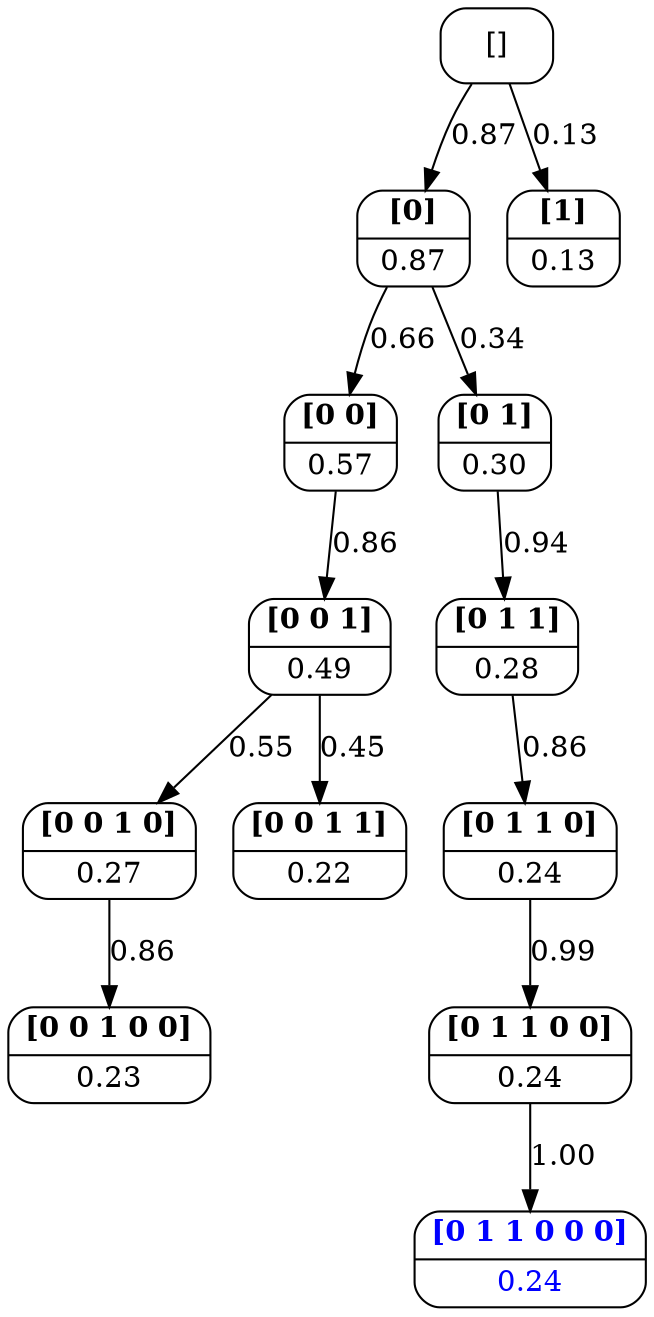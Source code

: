 // Search-Tree Inference for Classifier Chains
digraph {
	node [shape=box style=rounded]
	"[0]" [label=<{<B>[0]</B> | 0.87}> shape=record]
	"[1]" [label=<{<B>[1]</B> | 0.13}> shape=record]
	"[0 0]" [label=<{<B>[0 0]</B> | 0.57}> shape=record]
	"[0 1]" [label=<{<B>[0 1]</B> | 0.30}> shape=record]
	"[0 0 1]" [label=<{<B>[0 0 1]</B> | 0.49}> shape=record]
	"[0 0 1 0]" [label=<{<B>[0 0 1 0]</B> | 0.27}> shape=record]
	"[0 0 1 1]" [label=<{<B>[0 0 1 1]</B> | 0.22}> shape=record]
	"[0 1 1]" [label=<{<B>[0 1 1]</B> | 0.28}> shape=record]
	"[0 1 1 0]" [label=<{<B>[0 1 1 0]</B> | 0.24}> shape=record]
	"[0 0 1 0 0]" [label=<{<B>[0 0 1 0 0]</B> | 0.23}> shape=record]
	"[0 1 1 0 0]" [label=<{<B>[0 1 1 0 0]</B> | 0.24}> shape=record]
	"[0 1 1 0 0 0]" [label=<{<B>[0 1 1 0 0 0]</B> | 0.24}> fontcolor=blue shape=record]
	"[]" -> "[0]" [label=0.87]
	"[]" -> "[1]" [label=0.13]
	"[0]" -> "[0 0]" [label=0.66]
	"[0]" -> "[0 1]" [label=0.34]
	"[0 0]" -> "[0 0 1]" [label=0.86]
	"[0 0 1]" -> "[0 0 1 0]" [label=0.55]
	"[0 0 1]" -> "[0 0 1 1]" [label=0.45]
	"[0 1]" -> "[0 1 1]" [label=0.94]
	"[0 1 1]" -> "[0 1 1 0]" [label=0.86]
	"[0 0 1 0]" -> "[0 0 1 0 0]" [label=0.86]
	"[0 1 1 0]" -> "[0 1 1 0 0]" [label=0.99]
	"[0 1 1 0 0]" -> "[0 1 1 0 0 0]" [label=1.00]
}

